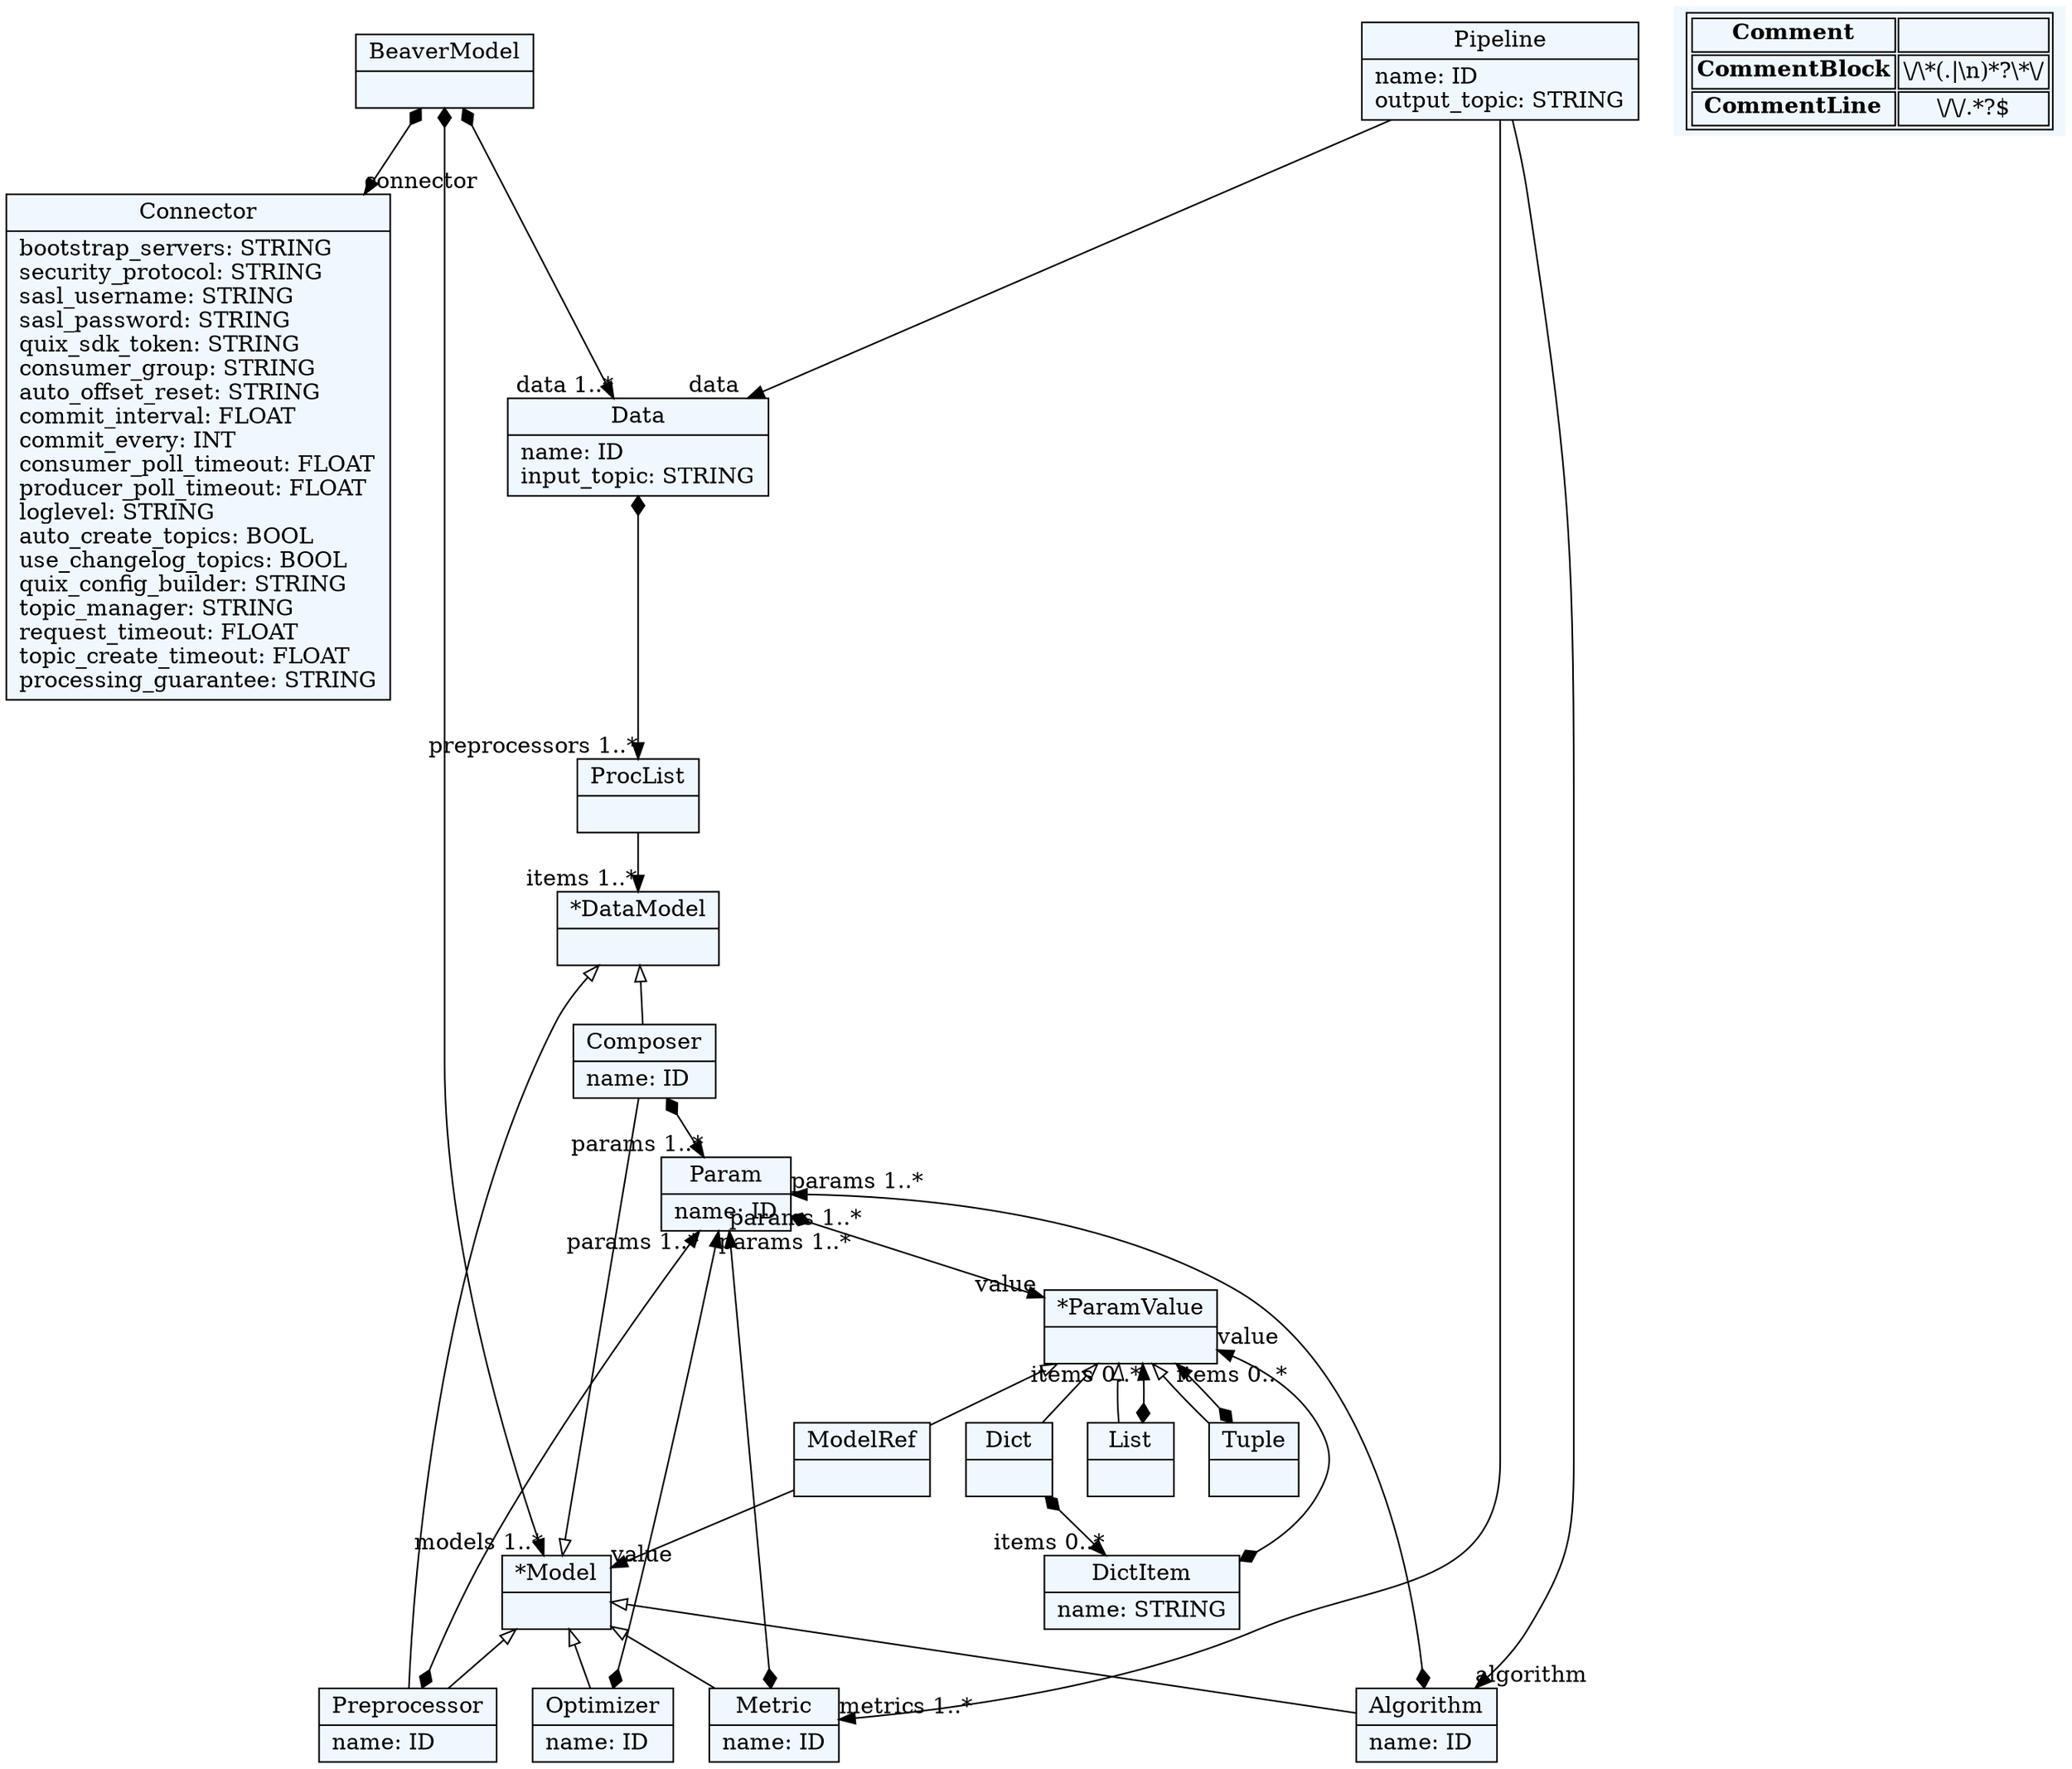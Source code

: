 
    digraph textX {
    fontname = "Bitstream Vera Sans"
    fontsize = 8
    node[
        shape=record,
        style=filled,
        fillcolor=aliceblue
    ]
    nodesep = 0.3
    edge[dir=black,arrowtail=empty]


2462811762144[ label="{BeaverModel|}"]

2462811755904[ label="{Pipeline|name: ID\loutput_topic: STRING\l}"]

2462811183568[ label="{Data|name: ID\linput_topic: STRING\l}"]

2462811184192[ label="{ProcList|}"]

2462811184384[ label="{Connector|bootstrap_servers: STRING\lsecurity_protocol: STRING\lsasl_username: STRING\lsasl_password: STRING\lquix_sdk_token: STRING\lconsumer_group: STRING\lauto_offset_reset: STRING\lcommit_interval: FLOAT\lcommit_every: INT\lconsumer_poll_timeout: FLOAT\lproducer_poll_timeout: FLOAT\lloglevel: STRING\lauto_create_topics: BOOL\luse_changelog_topics: BOOL\lquix_config_builder: STRING\ltopic_manager: STRING\lrequest_timeout: FLOAT\ltopic_create_timeout: FLOAT\lprocessing_guarantee: STRING\l}"]

2462811184480[ label="{List|}"]

2462811184528[ label="{Tuple|}"]

2462811184624[ label="{Dict|}"]

2462811184720[ label="{DictItem|name: STRING\l}"]

2462811184816[ label="{ModelRef|}"]

2462811184912[ label="{Param|name: ID\l}"]

2462811185104[ label="{*ParamValue|}"]

2462811186304[ label="{*Model|}"]

2462811187696[ label="{*DataModel|}"]

2462811187792[ label="{Composer|name: ID\l}"]

2462811187888[ label="{Preprocessor|name: ID\l}"]

2462811187984[ label="{Algorithm|name: ID\l}"]

2462811187936[ label="{Optimizer|name: ID\l}"]

2462811185248[ label="{Metric|name: ID\l}"]



2462811762144 -> 2462811184384[arrowtail=diamond, dir=both, headlabel="connector "]
2462811762144 -> 2462811186304[arrowtail=diamond, dir=both, headlabel="models 1..*"]
2462811762144 -> 2462811183568[arrowtail=diamond, dir=both, headlabel="data 1..*"]
2462811755904 -> 2462811183568[headlabel="data "]
2462811755904 -> 2462811187984[headlabel="algorithm "]
2462811755904 -> 2462811185248[headlabel="metrics 1..*"]
2462811183568 -> 2462811184192[arrowtail=diamond, dir=both, headlabel="preprocessors 1..*"]
2462811184192 -> 2462811187696[headlabel="items 1..*"]
2462811184480 -> 2462811185104[arrowtail=diamond, dir=both, headlabel="items 0..*"]
2462811184528 -> 2462811185104[arrowtail=diamond, dir=both, headlabel="items 0..*"]
2462811184624 -> 2462811184720[arrowtail=diamond, dir=both, headlabel="items 0..*"]
2462811184720 -> 2462811185104[arrowtail=diamond, dir=both, headlabel="value "]
2462811184816 -> 2462811186304[headlabel="value "]
2462811184912 -> 2462811185104[arrowtail=diamond, dir=both, headlabel="value "]
2462811185104 -> 2462811184528 [dir=back]
2462811185104 -> 2462811184480 [dir=back]
2462811185104 -> 2462811184624 [dir=back]
2462811185104 -> 2462811184816 [dir=back]
2462811186304 -> 2462811187792 [dir=back]
2462811186304 -> 2462811187888 [dir=back]
2462811186304 -> 2462811187984 [dir=back]
2462811186304 -> 2462811187936 [dir=back]
2462811186304 -> 2462811185248 [dir=back]
2462811187696 -> 2462811187792 [dir=back]
2462811187696 -> 2462811187888 [dir=back]
2462811187792 -> 2462811184912[arrowtail=diamond, dir=both, headlabel="params 1..*"]
2462811187888 -> 2462811184912[arrowtail=diamond, dir=both, headlabel="params 1..*"]
2462811187984 -> 2462811184912[arrowtail=diamond, dir=both, headlabel="params 1..*"]
2462811187936 -> 2462811184912[arrowtail=diamond, dir=both, headlabel="params 1..*"]
2462811185248 -> 2462811184912[arrowtail=diamond, dir=both, headlabel="params 1..*"]
match_rules [ shape=plaintext, label=< <table>
	<tr>
		<td><b>Comment</b></td><td></td>
	</tr>
	<tr>
		<td><b>CommentBlock</b></td><td>\/\*(.|\n)*?\*\/</td>
	</tr>
	<tr>
		<td><b>CommentLine</b></td><td>\/\/.*?$</td>
	</tr>
</table> >]


}
